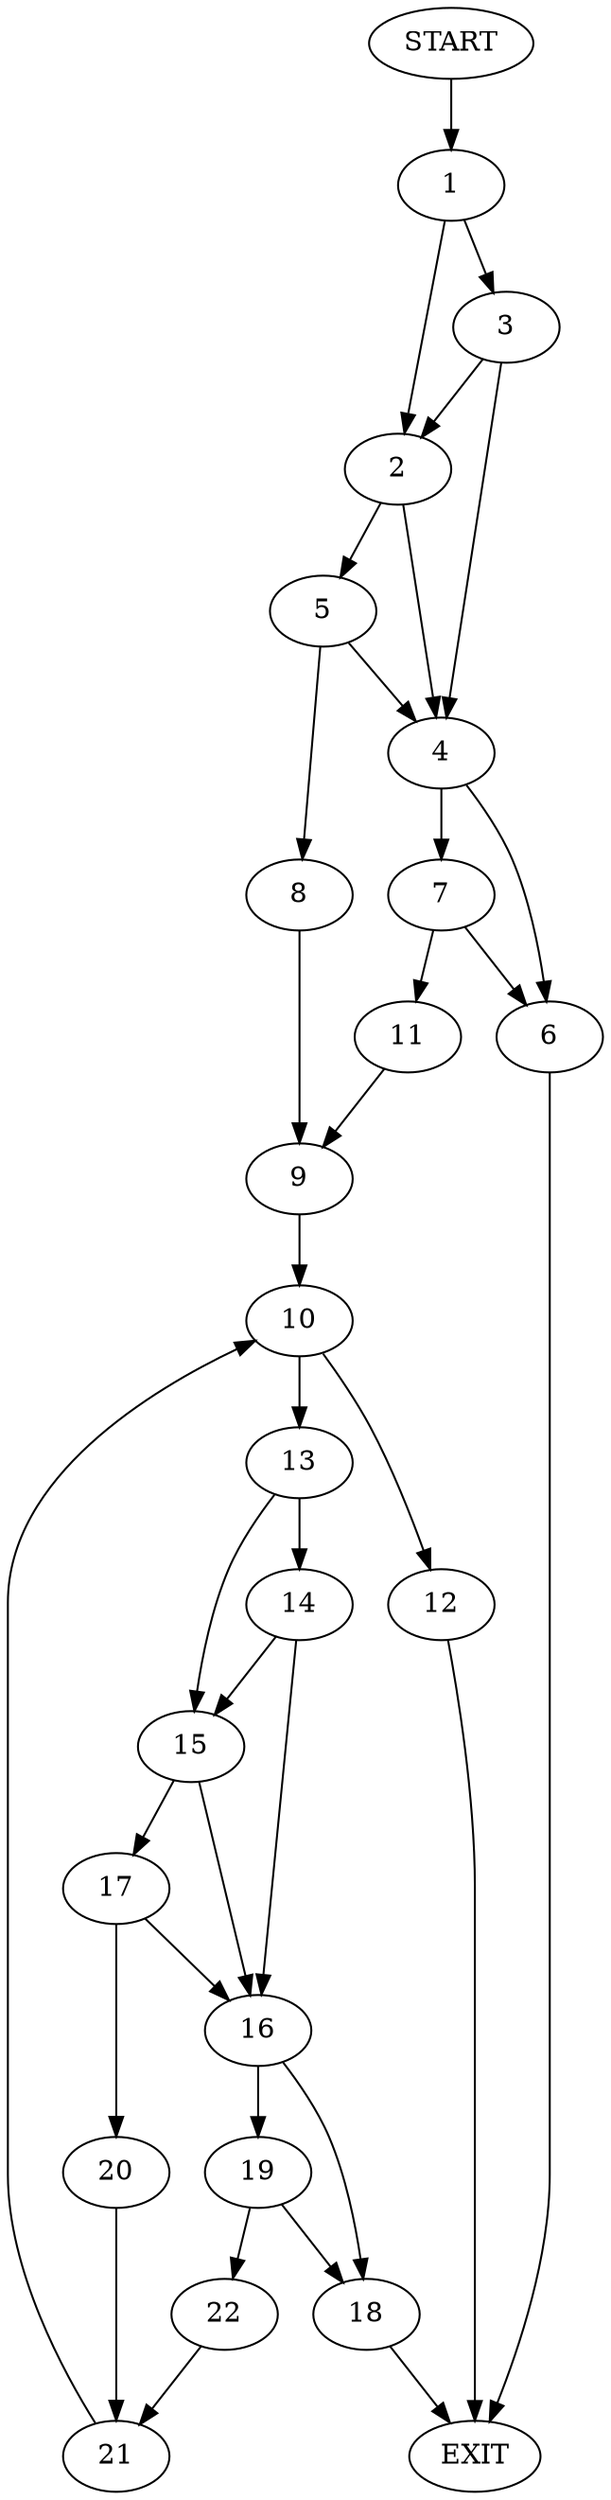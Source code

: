 digraph {
0 [label="START"];
1;
2;
3;
4;
5;
6;
7;
8;
9;
10;
11;
12;
13;
14;
15;
16;
17;
18;
19;
20;
21;
22;
23 [label="EXIT"];
0 -> 1;
1 -> 2;
1 -> 3;
3 -> 2;
3 -> 4;
2 -> 5;
2 -> 4;
4 -> 6;
4 -> 7;
5 -> 8;
5 -> 4;
8 -> 9;
9 -> 10;
7 -> 11;
7 -> 6;
6 -> 23;
11 -> 9;
10 -> 12;
10 -> 13;
13 -> 14;
13 -> 15;
12 -> 23;
14 -> 16;
14 -> 15;
15 -> 16;
15 -> 17;
16 -> 18;
16 -> 19;
17 -> 16;
17 -> 20;
20 -> 21;
21 -> 10;
18 -> 23;
19 -> 18;
19 -> 22;
22 -> 21;
}
